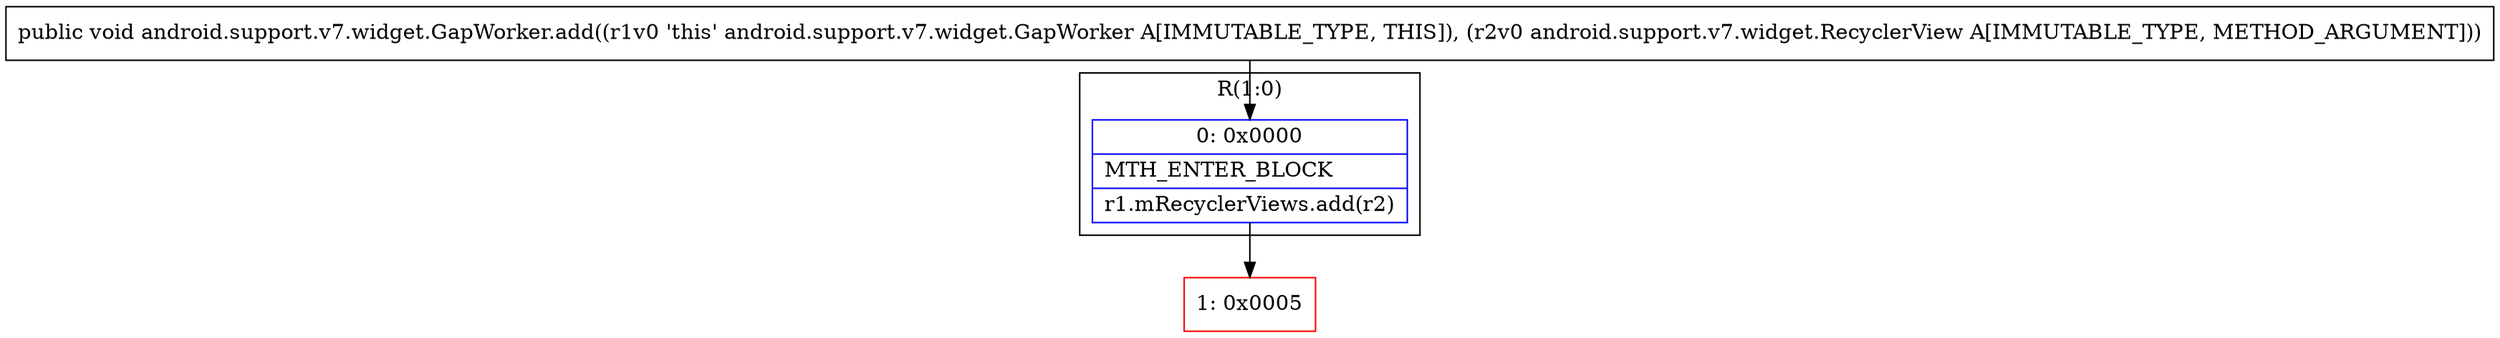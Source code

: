 digraph "CFG forandroid.support.v7.widget.GapWorker.add(Landroid\/support\/v7\/widget\/RecyclerView;)V" {
subgraph cluster_Region_1195980996 {
label = "R(1:0)";
node [shape=record,color=blue];
Node_0 [shape=record,label="{0\:\ 0x0000|MTH_ENTER_BLOCK\l|r1.mRecyclerViews.add(r2)\l}"];
}
Node_1 [shape=record,color=red,label="{1\:\ 0x0005}"];
MethodNode[shape=record,label="{public void android.support.v7.widget.GapWorker.add((r1v0 'this' android.support.v7.widget.GapWorker A[IMMUTABLE_TYPE, THIS]), (r2v0 android.support.v7.widget.RecyclerView A[IMMUTABLE_TYPE, METHOD_ARGUMENT])) }"];
MethodNode -> Node_0;
Node_0 -> Node_1;
}

